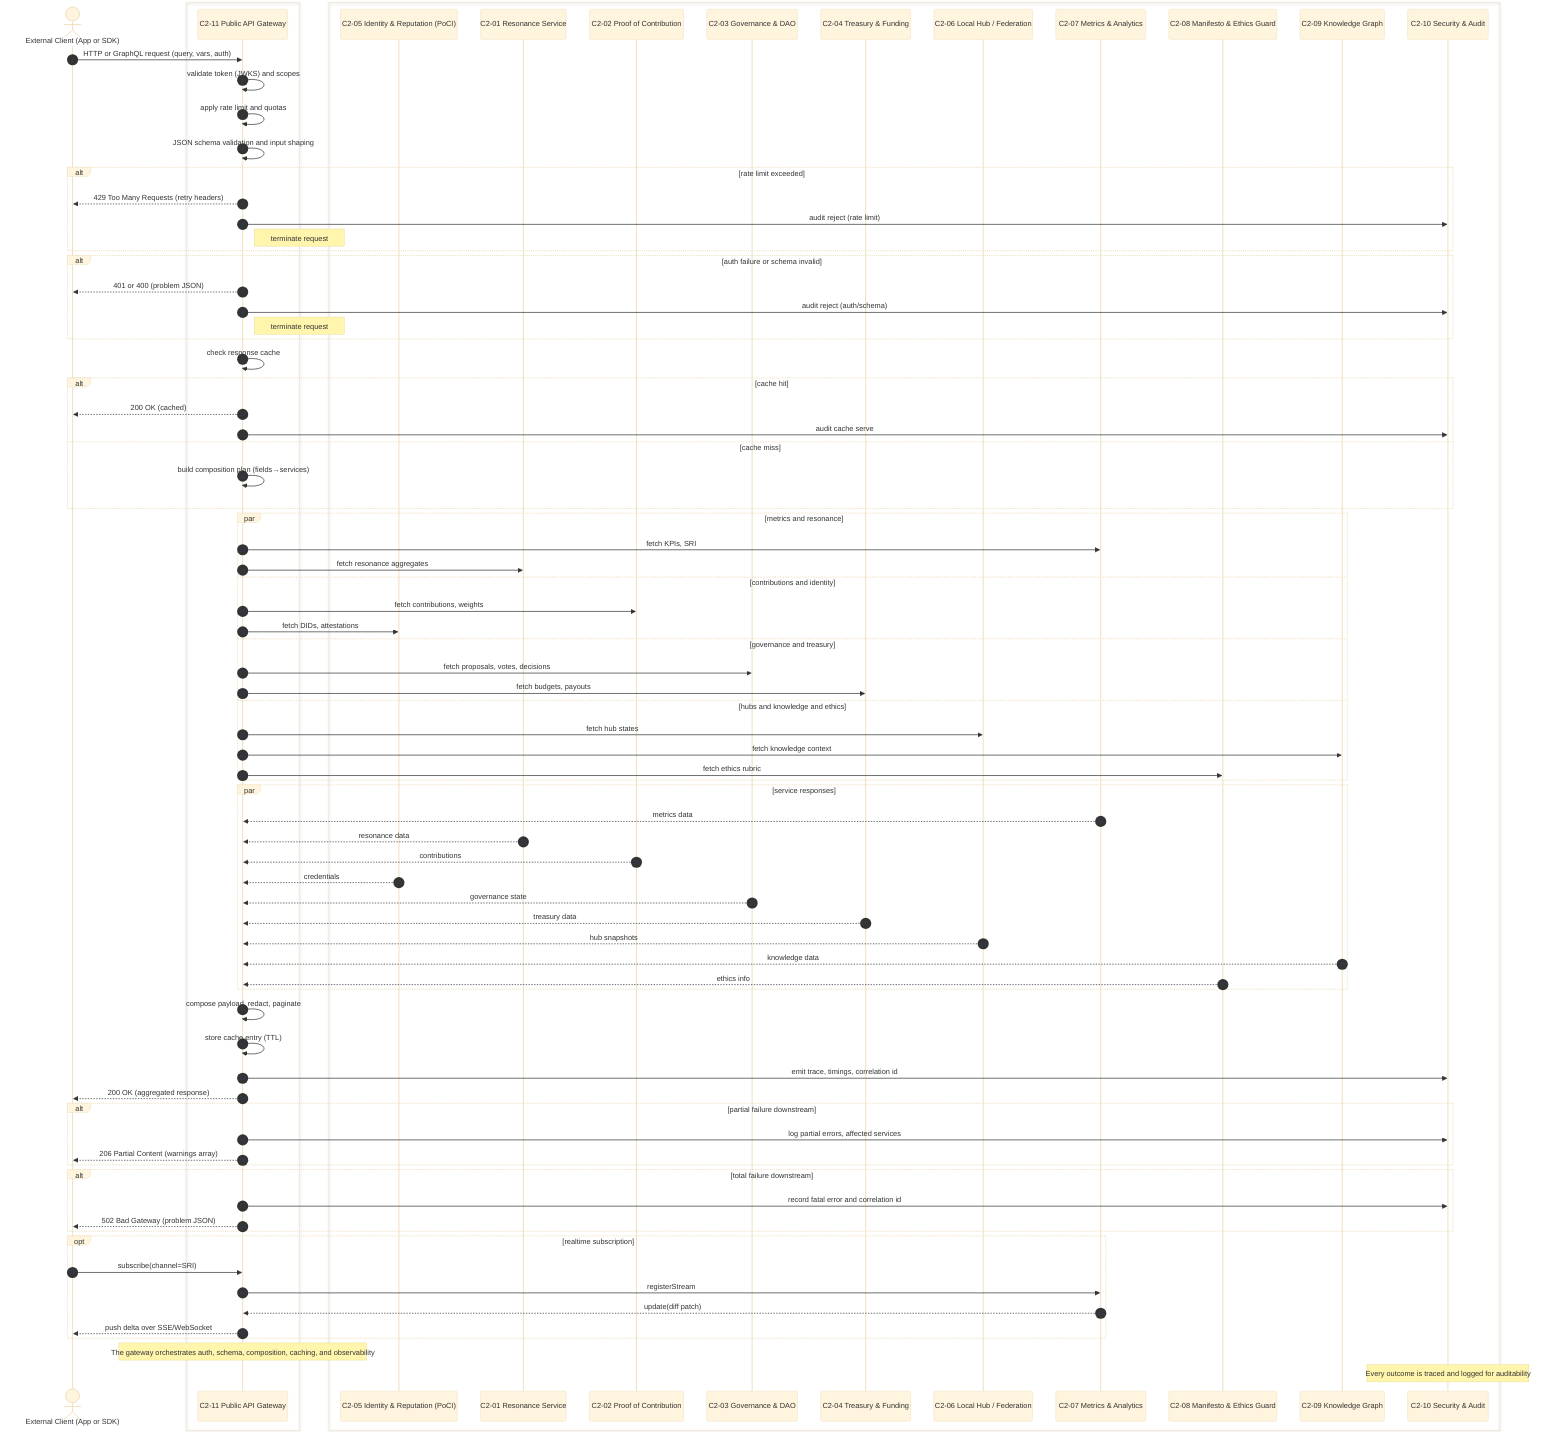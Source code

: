 %%{init: {'theme':'base','themeVariables':{ 'sequenceNumberColor':'#334155'}}}%%
sequenceDiagram
autonumber

actor X as External Client (App or SDK)

box #fde68a Control or API
  participant API as C2-11 Public API Gateway
end

box #ff8b00 Core Services
  participant ID as C2-05 Identity & Reputation (PoCI)
  participant RS as C2-01 Resonance Service
  participant POC as C2-02 Proof of Contribution
  participant GOV as C2-03 Governance & DAO
  participant TRE as C2-04 Treasury & Funding
  participant HUB as C2-06 Local Hub / Federation
  participant MET as C2-07 Metrics & Analytics
  participant ETH as C2-08 Manifesto & Ethics Guard
  participant KG as C2-09 Knowledge Graph
  participant SEC as C2-10 Security & Audit
end

%% -------- Request arrival --------
X ->> API: HTTP or GraphQL request (query, vars, auth)

%% -------- Gateway preflight --------
API ->> API: validate token (JWKS) and scopes
API ->> API: apply rate limit and quotas
API ->> API: JSON schema validation and input shaping

alt rate limit exceeded
  API -->> X: 429 Too Many Requests (retry headers)
  API ->> SEC: audit reject (rate limit)
  note right of API: terminate request
end

alt auth failure or schema invalid
  API -->> X: 401 or 400 (problem JSON)
  API ->> SEC: audit reject (auth/schema)
  note right of API: terminate request
end

%% -------- Cache and composition --------
API ->> API: check response cache
alt cache hit
  API -->> X: 200 OK (cached)
  API ->> SEC: audit cache serve
else cache miss
  API ->> API: build composition plan (fields→services)
end

%% -------- Fan-out to services --------
par metrics and resonance
  API ->> MET: fetch KPIs, SRI
  API ->> RS: fetch resonance aggregates
and contributions and identity
  API ->> POC: fetch contributions, weights
  API ->> ID: fetch DIDs, attestations
and governance and treasury
  API ->> GOV: fetch proposals, votes, decisions
  API ->> TRE: fetch budgets, payouts
and hubs and knowledge and ethics
  API ->> HUB: fetch hub states
  API ->> KG: fetch knowledge context
  API ->> ETH: fetch ethics rubric
end

%% -------- Responses and aggregation --------
par service responses
  MET -->> API: metrics data
  RS -->> API: resonance data
  POC -->> API: contributions
  ID -->> API: credentials
  GOV -->> API: governance state
  TRE -->> API: treasury data
  HUB -->> API: hub snapshots
  KG -->> API: knowledge data
  ETH -->> API: ethics info
end

API ->> API: compose payload, redact, paginate
API ->> API: store cache entry (TTL)

%% -------- Observability --------
API ->> SEC: emit trace, timings, correlation id

%% -------- Response --------
API -->> X: 200 OK (aggregated response)

alt partial failure downstream
  API ->> SEC: log partial errors, affected services
  API -->> X: 206 Partial Content (warnings array)
end

alt total failure downstream
  API ->> SEC: record fatal error and correlation id
  API -->> X: 502 Bad Gateway (problem JSON)
end

%% -------- Realtime (optional) --------
opt realtime subscription
  X ->> API: subscribe(channel=SRI)
  API ->> MET: registerStream
  MET -->> API: update(diff patch)
  API -->> X: push delta over SSE/WebSocket
end

%% Notes
Note over API: The gateway orchestrates auth, schema, composition, caching, and observability
Note over SEC: Every outcome is traced and logged for auditability